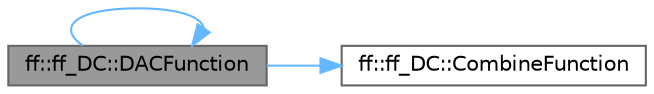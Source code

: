 digraph "ff::ff_DC::DACFunction"
{
 // LATEX_PDF_SIZE
  bgcolor="transparent";
  edge [fontname=Helvetica,fontsize=10,labelfontname=Helvetica,labelfontsize=10];
  node [fontname=Helvetica,fontsize=10,shape=box,height=0.2,width=0.4];
  rankdir="LR";
  Node1 [id="Node000001",label="ff::ff_DC::DACFunction",height=0.2,width=0.4,color="gray40", fillcolor="grey60", style="filled", fontcolor="black",tooltip="DACFunction it represents the generic (recursive) task of a Divide and Conquer algorithm...."];
  Node1 -> Node2 [id="edge1_Node000001_Node000002",color="steelblue1",style="solid",tooltip=" "];
  Node2 [id="Node000002",label="ff::ff_DC::CombineFunction",height=0.2,width=0.4,color="grey40", fillcolor="white", style="filled",URL="$classff_1_1ff___d_c.html#a0dcc8da3c6c014c70a9f6ace7c4c22d3",tooltip="CombineFunction it represents the task for the Combine part of a Divide and Conquer algorithm"];
  Node1 -> Node1 [id="edge2_Node000001_Node000001",color="steelblue1",style="solid",tooltip=" "];
}
